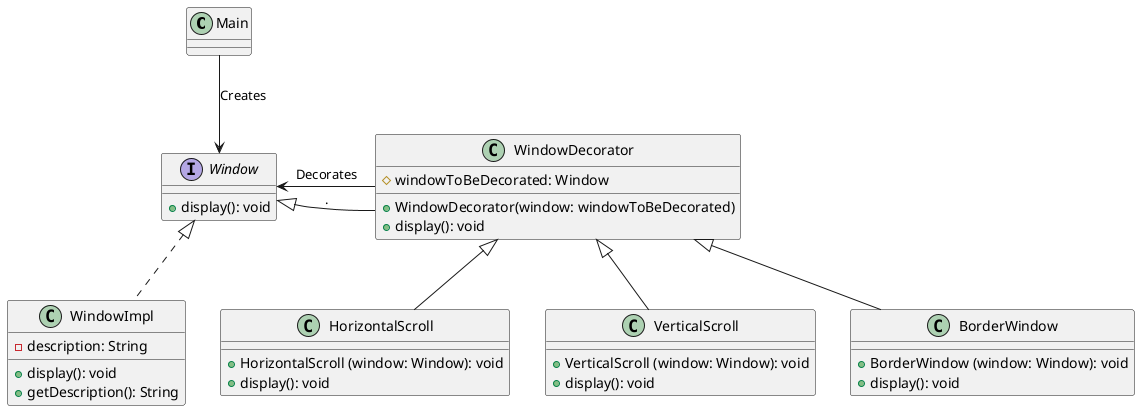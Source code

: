 @startuml
'https://plantuml.com/class-diagram
Main -down-> Window: Creates
interface Window {
    +display(): void
}
class WindowImpl implements Window {
    -description: String
    +display(): void
    +getDescription(): String
}
class WindowDecorator {
    #windowToBeDecorated: Window
    +WindowDecorator(window: windowToBeDecorated)
    +display(): void
}


WindowDecorator -left-> Window: Decorates
WindowDecorator -right-|> Window: .

class HorizontalScroll  extends WindowDecorator {
    +HorizontalScroll (window: Window): void
    +display(): void
}
class VerticalScroll extends WindowDecorator {
    +VerticalScroll (window: Window): void
    +display(): void
}
class BorderWindow extends WindowDecorator {
    +BorderWindow (window: Window): void
    +display(): void
}

@enduml